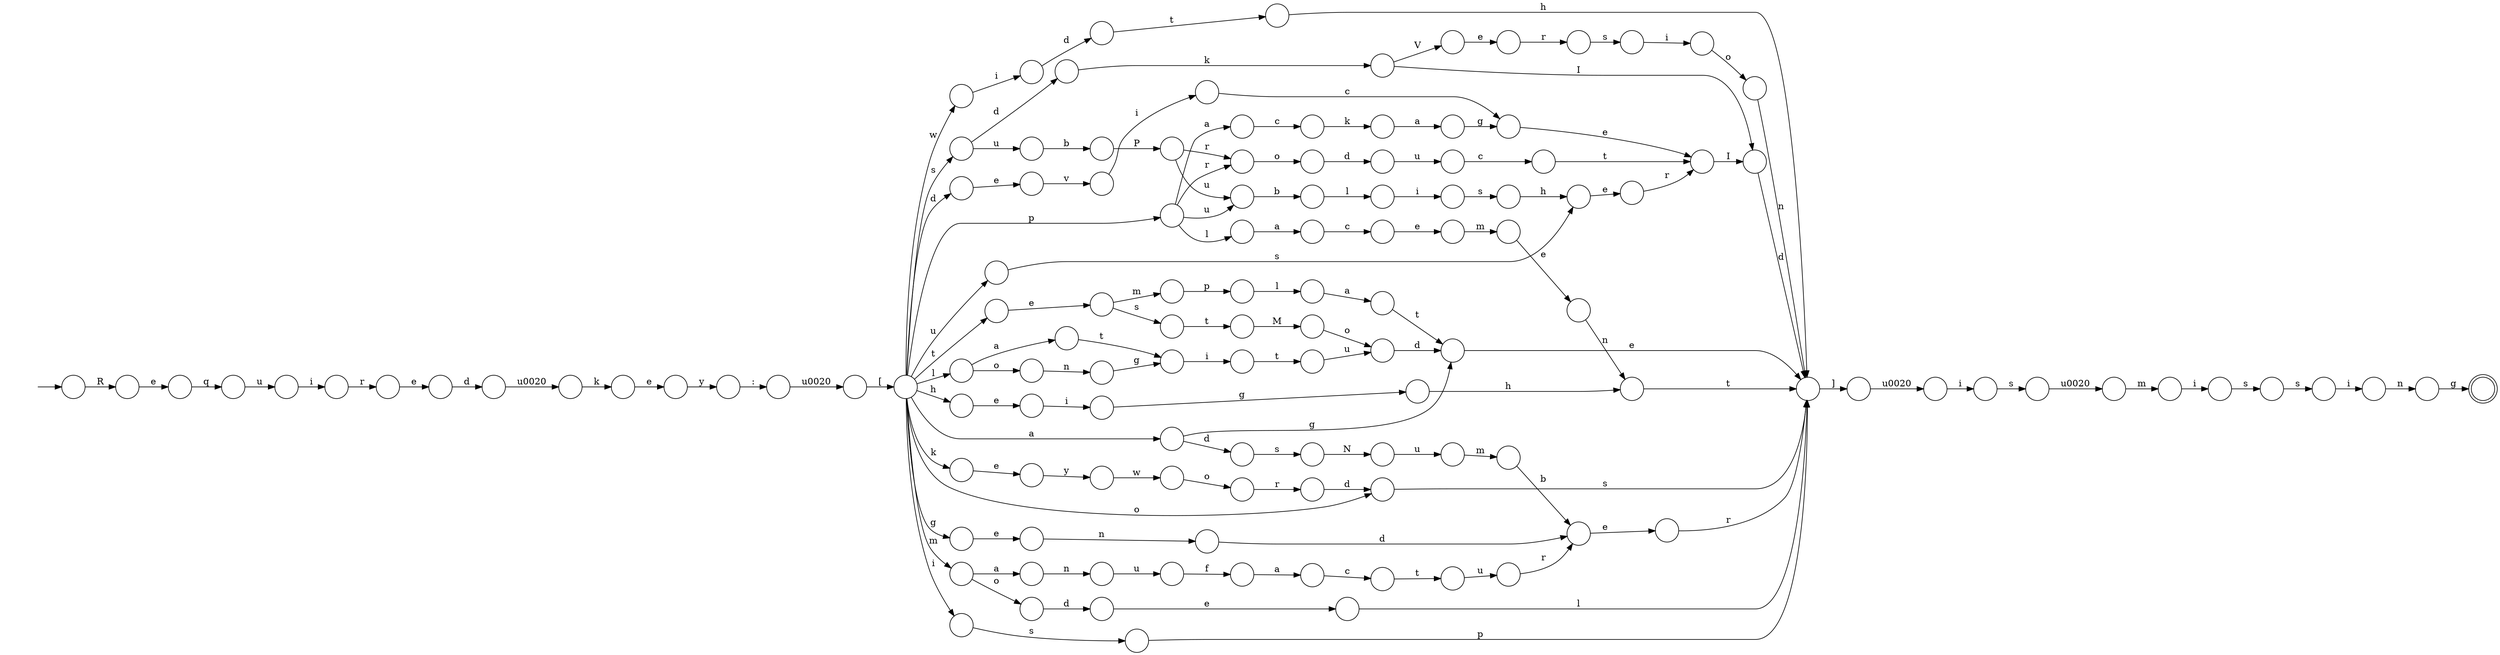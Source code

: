 digraph Automaton {
  rankdir = LR;
  0 [shape=circle,label=""];
  0 -> 95 [label="s"]
  1 [shape=circle,label=""];
  1 -> 62 [label="h"]
  2 [shape=circle,label=""];
  2 -> 79 [label="s"]
  3 [shape=circle,label=""];
  3 -> 26 [label="s"]
  4 [shape=circle,label=""];
  4 -> 62 [label="d"]
  5 [shape=circle,label=""];
  5 -> 22 [label="o"]
  6 [shape=circle,label=""];
  6 -> 8 [label="b"]
  7 [shape=circle,label=""];
  7 -> 91 [label="i"]
  8 [shape=circle,label=""];
  8 -> 90 [label="P"]
  9 [shape=circle,label=""];
  initial [shape=plaintext,label=""];
  initial -> 9
  9 -> 70 [label="R"]
  10 [shape=circle,label=""];
  10 -> 119 [label="d"]
  11 [shape=circle,label=""];
  11 -> 46 [label="n"]
  12 [shape=circle,label=""];
  12 -> 54 [label="a"]
  13 [shape=circle,label=""];
  13 -> 88 [label="b"]
  14 [shape=circle,label=""];
  14 -> 73 [label="d"]
  15 [shape=circle,label=""];
  15 -> 25 [label="m"]
  16 [shape=circle,label=""];
  16 -> 108 [label="e"]
  17 [shape=circle,label=""];
  17 -> 31 [label="l"]
  18 [shape=circle,label=""];
  18 -> 67 [label="i"]
  19 [shape=circle,label=""];
  19 -> 88 [label="r"]
  20 [shape=circle,label=""];
  20 -> 112 [label="a"]
  20 -> 127 [label="o"]
  21 [shape=circle,label=""];
  21 -> 96 [label="e"]
  22 [shape=circle,label=""];
  22 -> 82 [label="d"]
  23 [shape=circle,label=""];
  23 -> 129 [label="n"]
  24 [shape=circle,label=""];
  24 -> 11 [label="i"]
  25 [shape=circle,label=""];
  25 -> 2 [label="i"]
  26 [shape=circle,label=""];
  26 -> 39 [label="i"]
  27 [shape=circle,label=""];
  27 -> 83 [label="e"]
  28 [shape=circle,label=""];
  28 -> 34 [label="d"]
  29 [shape=circle,label=""];
  29 -> 40 [label="c"]
  30 [shape=circle,label=""];
  30 -> 62 [label="n"]
  31 [shape=circle,label=""];
  31 -> 111 [label="i"]
  32 [shape=circle,label=""];
  32 -> 41 [label="t"]
  33 [shape=circle,label=""];
  33 -> 18 [label="u"]
  34 [shape=circle,label=""];
  34 -> 61 [label="\u0020"]
  35 [shape=circle,label=""];
  35 -> 56 [label="t"]
  36 [shape=circle,label=""];
  36 -> 63 [label="p"]
  37 [shape=circle,label=""];
  37 -> 115 [label="t"]
  38 [shape=circle,label=""];
  38 -> 85 [label="f"]
  39 [shape=circle,label=""];
  39 -> 30 [label="o"]
  40 [shape=circle,label=""];
  40 -> 125 [label="k"]
  41 [shape=circle,label=""];
  41 -> 19 [label="u"]
  42 [shape=circle,label=""];
  42 -> 110 [label="g"]
  43 [shape=circle,label=""];
  43 -> 62 [label="s"]
  44 [shape=circle,label=""];
  44 -> 73 [label="t"]
  45 [shape=circle,label=""];
  45 -> 14 [label="o"]
  46 [shape=circle,label=""];
  46 -> 93 [label="g"]
  47 [shape=circle,label=""];
  47 -> 13 [label="m"]
  48 [shape=circle,label=""];
  48 -> 130 [label="r"]
  49 [shape=circle,label=""];
  49 -> 116 [label="g"]
  50 [shape=circle,label=""];
  50 -> 86 [label="e"]
  51 [shape=circle,label=""];
  51 -> 120 [label="e"]
  52 [shape=circle,label=""];
  52 -> 47 [label="u"]
  53 [shape=circle,label=""];
  53 -> 128 [label="s"]
  54 [shape=circle,label=""];
  54 -> 27 [label="c"]
  55 [shape=circle,label=""];
  55 -> 126 [label="d"]
  55 -> 6 [label="u"]
  56 [shape=circle,label=""];
  56 -> 4 [label="I"]
  57 [shape=circle,label=""];
  57 -> 16 [label="s"]
  58 [shape=circle,label=""];
  58 -> 49 [label="i"]
  59 [shape=circle,label=""];
  59 -> 113 [label="g"]
  60 [shape=circle,label=""];
  60 -> 98 [label="n"]
  61 [shape=circle,label=""];
  61 -> 122 [label="k"]
  62 [shape=circle,label=""];
  62 -> 80 [label="]"]
  63 [shape=circle,label=""];
  63 -> 87 [label="l"]
  64 [shape=circle,label=""];
  64 -> 14 [label="u"]
  65 [shape=circle,label=""];
  65 -> 33 [label="q"]
  66 [shape=circle,label=""];
  66 -> 62 [label="p"]
  67 [shape=circle,label=""];
  67 -> 105 [label="r"]
  68 [shape=circle,label=""];
  68 -> 29 [label="a"]
  68 -> 84 [label="u"]
  68 -> 12 [label="l"]
  68 -> 5 [label="r"]
  69 [shape=circle,label=""];
  69 -> 117 [label="\u0020"]
  70 [shape=circle,label=""];
  70 -> 65 [label="e"]
  71 [shape=circle,label=""];
  71 -> 123 [label="e"]
  72 [shape=circle,label=""];
  72 -> 48 [label="o"]
  73 [shape=circle,label=""];
  73 -> 62 [label="e"]
  74 [shape=circle,label=""];
  74 -> 101 [label="e"]
  75 [shape=circle,label=""];
  75 -> 35 [label="c"]
  76 [shape=circle,label=""];
  76 -> 42 [label="n"]
  77 [shape=circle,label=""];
  77 -> 69 [label=":"]
  78 [shape=circle,label=""];
  78 -> 23 [label="e"]
  79 [shape=circle,label=""];
  79 -> 24 [label="s"]
  80 [shape=circle,label=""];
  80 -> 100 [label="\u0020"]
  81 [shape=circle,label=""];
  81 -> 73 [label="g"]
  81 -> 0 [label="d"]
  82 [shape=circle,label=""];
  82 -> 75 [label="u"]
  83 [shape=circle,label=""];
  83 -> 102 [label="m"]
  84 [shape=circle,label=""];
  84 -> 17 [label="b"]
  85 [shape=circle,label=""];
  85 -> 121 [label="a"]
  86 [shape=circle,label=""];
  86 -> 97 [label="y"]
  87 [shape=circle,label=""];
  87 -> 44 [label="a"]
  88 [shape=circle,label=""];
  88 -> 92 [label="e"]
  89 [shape=circle,label=""];
  89 -> 66 [label="s"]
  90 [shape=circle,label=""];
  90 -> 84 [label="u"]
  90 -> 5 [label="r"]
  91 [shape=circle,label=""];
  91 -> 113 [label="c"]
  92 [shape=circle,label=""];
  92 -> 62 [label="r"]
  93 [shape=doublecircle,label=""];
  94 [shape=circle,label=""];
  94 -> 74 [label="V"]
  94 -> 4 [label="I"]
  95 [shape=circle,label=""];
  95 -> 52 [label="N"]
  96 [shape=circle,label=""];
  96 -> 36 [label="m"]
  96 -> 37 [label="s"]
  97 [shape=circle,label=""];
  97 -> 72 [label="w"]
  98 [shape=circle,label=""];
  98 -> 62 [label="t"]
  99 [shape=circle,label=""];
  99 -> 64 [label="t"]
  100 [shape=circle,label=""];
  100 -> 53 [label="i"]
  101 [shape=circle,label=""];
  101 -> 3 [label="r"]
  102 [shape=circle,label=""];
  102 -> 60 [label="e"]
  103 [shape=circle,label=""];
  103 -> 16 [label="h"]
  104 [shape=circle,label=""];
  104 -> 118 [label="a"]
  104 -> 76 [label="o"]
  105 [shape=circle,label=""];
  105 -> 28 [label="e"]
  106 [shape=circle,label=""];
  106 -> 21 [label="t"]
  106 -> 20 [label="m"]
  106 -> 78 [label="g"]
  106 -> 71 [label="d"]
  106 -> 57 [label="u"]
  106 -> 89 [label="i"]
  106 -> 114 [label="h"]
  106 -> 43 [label="o"]
  106 -> 124 [label="w"]
  106 -> 50 [label="k"]
  106 -> 68 [label="p"]
  106 -> 55 [label="s"]
  106 -> 81 [label="a"]
  106 -> 104 [label="l"]
  107 [shape=circle,label=""];
  107 -> 77 [label="y"]
  108 [shape=circle,label=""];
  108 -> 56 [label="r"]
  109 [shape=circle,label=""];
  109 -> 38 [label="u"]
  110 [shape=circle,label=""];
  110 -> 99 [label="i"]
  111 [shape=circle,label=""];
  111 -> 103 [label="s"]
  112 [shape=circle,label=""];
  112 -> 109 [label="n"]
  113 [shape=circle,label=""];
  113 -> 56 [label="e"]
  114 [shape=circle,label=""];
  114 -> 58 [label="e"]
  115 [shape=circle,label=""];
  115 -> 45 [label="M"]
  116 [shape=circle,label=""];
  116 -> 98 [label="h"]
  117 [shape=circle,label=""];
  117 -> 106 [label="["]
  118 [shape=circle,label=""];
  118 -> 110 [label="t"]
  119 [shape=circle,label=""];
  119 -> 1 [label="t"]
  120 [shape=circle,label=""];
  120 -> 62 [label="l"]
  121 [shape=circle,label=""];
  121 -> 32 [label="c"]
  122 [shape=circle,label=""];
  122 -> 107 [label="e"]
  123 [shape=circle,label=""];
  123 -> 7 [label="v"]
  124 [shape=circle,label=""];
  124 -> 10 [label="i"]
  125 [shape=circle,label=""];
  125 -> 59 [label="a"]
  126 [shape=circle,label=""];
  126 -> 94 [label="k"]
  127 [shape=circle,label=""];
  127 -> 51 [label="d"]
  128 [shape=circle,label=""];
  128 -> 15 [label="\u0020"]
  129 [shape=circle,label=""];
  129 -> 88 [label="d"]
  130 [shape=circle,label=""];
  130 -> 43 [label="d"]
}
